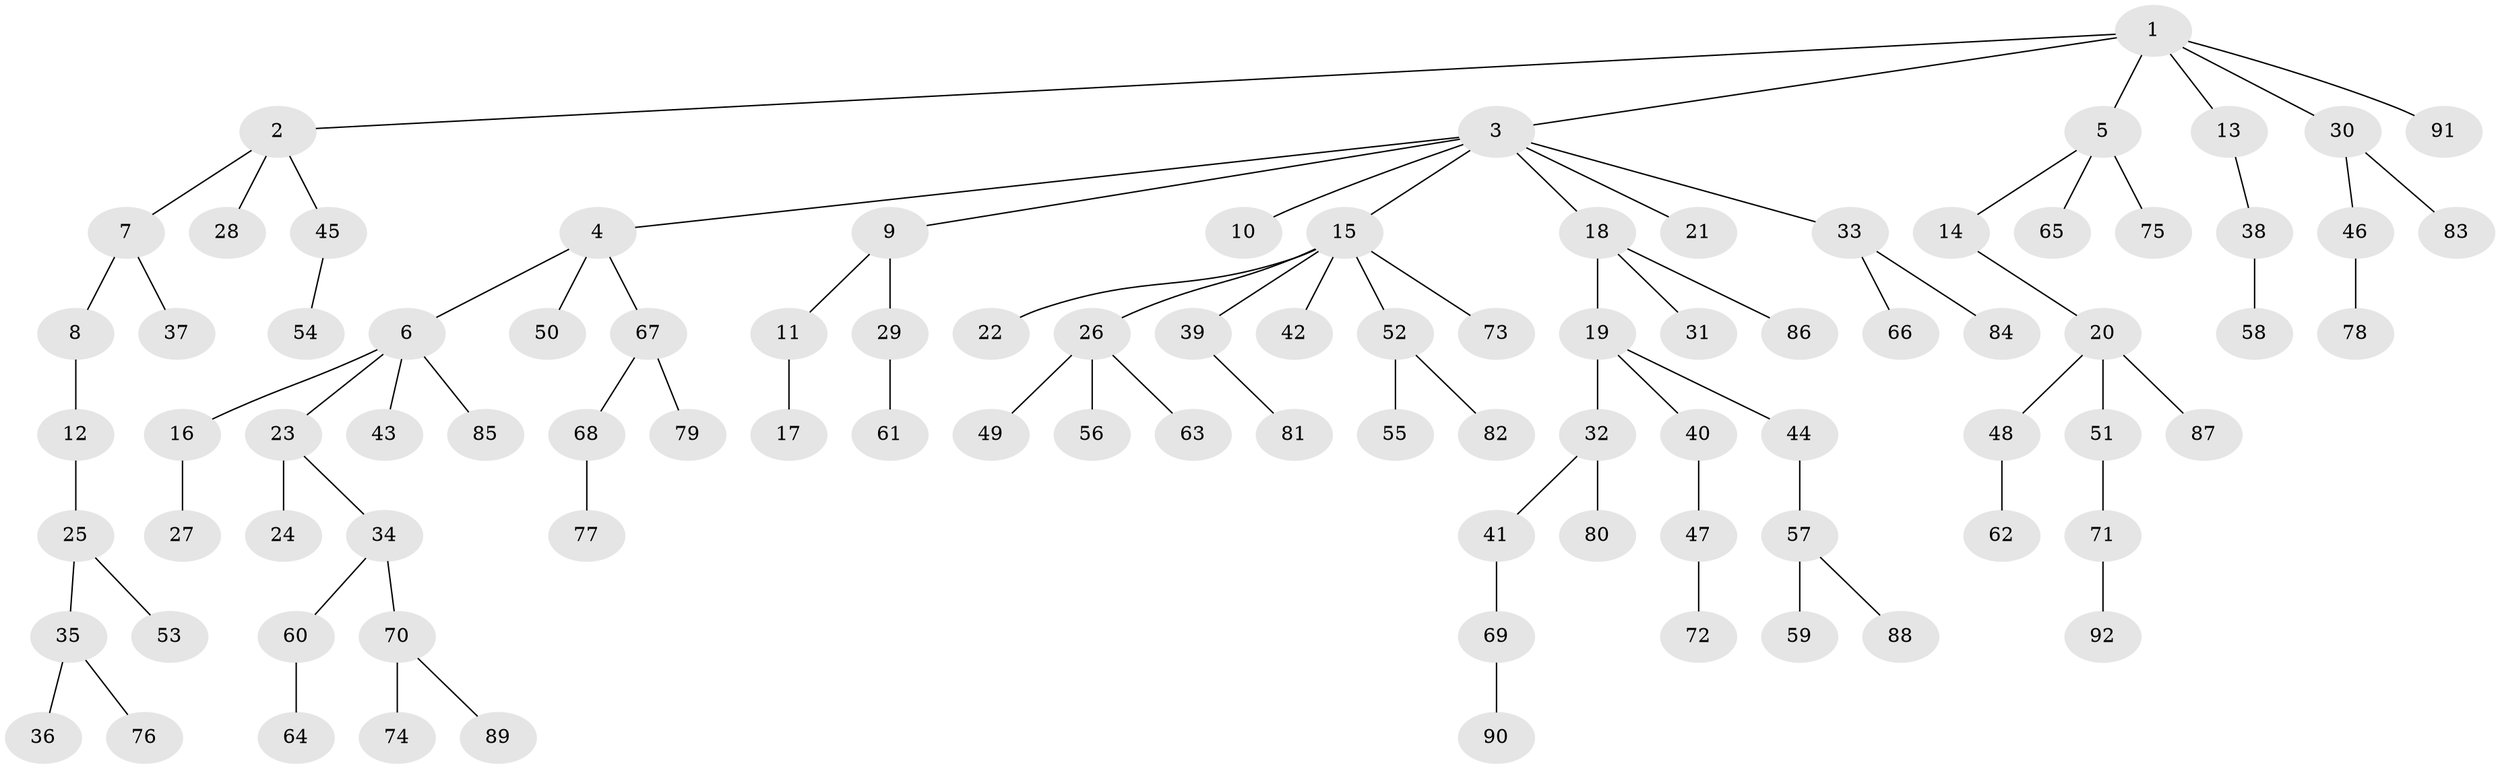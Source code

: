 // Generated by graph-tools (version 1.1) at 2025/50/03/09/25 03:50:23]
// undirected, 92 vertices, 91 edges
graph export_dot {
graph [start="1"]
  node [color=gray90,style=filled];
  1;
  2;
  3;
  4;
  5;
  6;
  7;
  8;
  9;
  10;
  11;
  12;
  13;
  14;
  15;
  16;
  17;
  18;
  19;
  20;
  21;
  22;
  23;
  24;
  25;
  26;
  27;
  28;
  29;
  30;
  31;
  32;
  33;
  34;
  35;
  36;
  37;
  38;
  39;
  40;
  41;
  42;
  43;
  44;
  45;
  46;
  47;
  48;
  49;
  50;
  51;
  52;
  53;
  54;
  55;
  56;
  57;
  58;
  59;
  60;
  61;
  62;
  63;
  64;
  65;
  66;
  67;
  68;
  69;
  70;
  71;
  72;
  73;
  74;
  75;
  76;
  77;
  78;
  79;
  80;
  81;
  82;
  83;
  84;
  85;
  86;
  87;
  88;
  89;
  90;
  91;
  92;
  1 -- 2;
  1 -- 3;
  1 -- 5;
  1 -- 13;
  1 -- 30;
  1 -- 91;
  2 -- 7;
  2 -- 28;
  2 -- 45;
  3 -- 4;
  3 -- 9;
  3 -- 10;
  3 -- 15;
  3 -- 18;
  3 -- 21;
  3 -- 33;
  4 -- 6;
  4 -- 50;
  4 -- 67;
  5 -- 14;
  5 -- 65;
  5 -- 75;
  6 -- 16;
  6 -- 23;
  6 -- 43;
  6 -- 85;
  7 -- 8;
  7 -- 37;
  8 -- 12;
  9 -- 11;
  9 -- 29;
  11 -- 17;
  12 -- 25;
  13 -- 38;
  14 -- 20;
  15 -- 22;
  15 -- 26;
  15 -- 39;
  15 -- 42;
  15 -- 52;
  15 -- 73;
  16 -- 27;
  18 -- 19;
  18 -- 31;
  18 -- 86;
  19 -- 32;
  19 -- 40;
  19 -- 44;
  20 -- 48;
  20 -- 51;
  20 -- 87;
  23 -- 24;
  23 -- 34;
  25 -- 35;
  25 -- 53;
  26 -- 49;
  26 -- 56;
  26 -- 63;
  29 -- 61;
  30 -- 46;
  30 -- 83;
  32 -- 41;
  32 -- 80;
  33 -- 66;
  33 -- 84;
  34 -- 60;
  34 -- 70;
  35 -- 36;
  35 -- 76;
  38 -- 58;
  39 -- 81;
  40 -- 47;
  41 -- 69;
  44 -- 57;
  45 -- 54;
  46 -- 78;
  47 -- 72;
  48 -- 62;
  51 -- 71;
  52 -- 55;
  52 -- 82;
  57 -- 59;
  57 -- 88;
  60 -- 64;
  67 -- 68;
  67 -- 79;
  68 -- 77;
  69 -- 90;
  70 -- 74;
  70 -- 89;
  71 -- 92;
}
